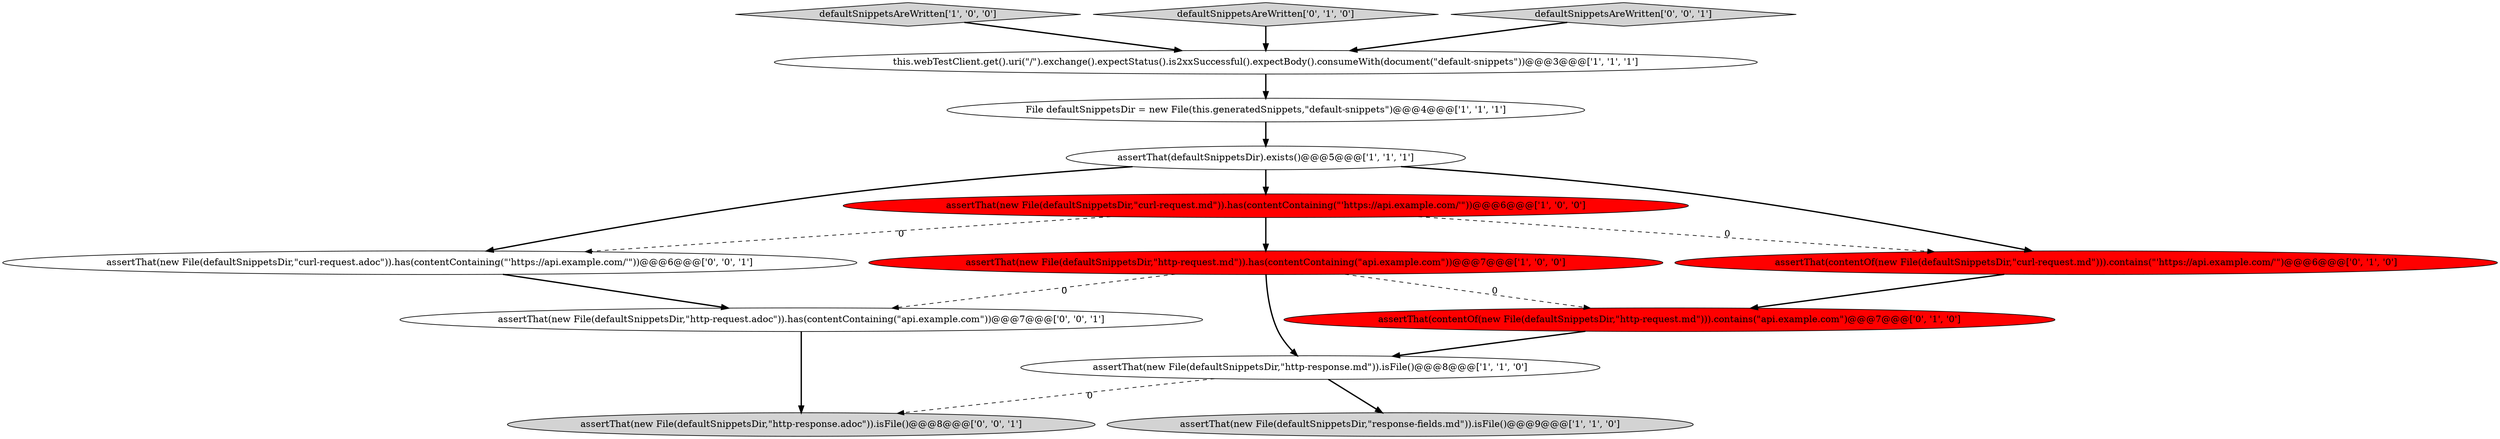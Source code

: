 digraph {
1 [style = filled, label = "File defaultSnippetsDir = new File(this.generatedSnippets,\"default-snippets\")@@@4@@@['1', '1', '1']", fillcolor = white, shape = ellipse image = "AAA0AAABBB1BBB"];
9 [style = filled, label = "assertThat(contentOf(new File(defaultSnippetsDir,\"http-request.md\"))).contains(\"api.example.com\")@@@7@@@['0', '1', '0']", fillcolor = red, shape = ellipse image = "AAA1AAABBB2BBB"];
14 [style = filled, label = "assertThat(new File(defaultSnippetsDir,\"curl-request.adoc\")).has(contentContaining(\"'https://api.example.com/'\"))@@@6@@@['0', '0', '1']", fillcolor = white, shape = ellipse image = "AAA0AAABBB3BBB"];
0 [style = filled, label = "defaultSnippetsAreWritten['1', '0', '0']", fillcolor = lightgray, shape = diamond image = "AAA0AAABBB1BBB"];
6 [style = filled, label = "assertThat(new File(defaultSnippetsDir,\"http-request.md\")).has(contentContaining(\"api.example.com\"))@@@7@@@['1', '0', '0']", fillcolor = red, shape = ellipse image = "AAA1AAABBB1BBB"];
3 [style = filled, label = "assertThat(new File(defaultSnippetsDir,\"curl-request.md\")).has(contentContaining(\"'https://api.example.com/'\"))@@@6@@@['1', '0', '0']", fillcolor = red, shape = ellipse image = "AAA1AAABBB1BBB"];
8 [style = filled, label = "defaultSnippetsAreWritten['0', '1', '0']", fillcolor = lightgray, shape = diamond image = "AAA0AAABBB2BBB"];
10 [style = filled, label = "assertThat(contentOf(new File(defaultSnippetsDir,\"curl-request.md\"))).contains(\"'https://api.example.com/'\")@@@6@@@['0', '1', '0']", fillcolor = red, shape = ellipse image = "AAA1AAABBB2BBB"];
13 [style = filled, label = "assertThat(new File(defaultSnippetsDir,\"http-response.adoc\")).isFile()@@@8@@@['0', '0', '1']", fillcolor = lightgray, shape = ellipse image = "AAA0AAABBB3BBB"];
4 [style = filled, label = "assertThat(defaultSnippetsDir).exists()@@@5@@@['1', '1', '1']", fillcolor = white, shape = ellipse image = "AAA0AAABBB1BBB"];
7 [style = filled, label = "this.webTestClient.get().uri(\"/\").exchange().expectStatus().is2xxSuccessful().expectBody().consumeWith(document(\"default-snippets\"))@@@3@@@['1', '1', '1']", fillcolor = white, shape = ellipse image = "AAA0AAABBB1BBB"];
12 [style = filled, label = "defaultSnippetsAreWritten['0', '0', '1']", fillcolor = lightgray, shape = diamond image = "AAA0AAABBB3BBB"];
2 [style = filled, label = "assertThat(new File(defaultSnippetsDir,\"response-fields.md\")).isFile()@@@9@@@['1', '1', '0']", fillcolor = lightgray, shape = ellipse image = "AAA0AAABBB1BBB"];
11 [style = filled, label = "assertThat(new File(defaultSnippetsDir,\"http-request.adoc\")).has(contentContaining(\"api.example.com\"))@@@7@@@['0', '0', '1']", fillcolor = white, shape = ellipse image = "AAA0AAABBB3BBB"];
5 [style = filled, label = "assertThat(new File(defaultSnippetsDir,\"http-response.md\")).isFile()@@@8@@@['1', '1', '0']", fillcolor = white, shape = ellipse image = "AAA0AAABBB1BBB"];
9->5 [style = bold, label=""];
5->13 [style = dashed, label="0"];
4->10 [style = bold, label=""];
6->11 [style = dashed, label="0"];
4->3 [style = bold, label=""];
3->6 [style = bold, label=""];
1->4 [style = bold, label=""];
6->5 [style = bold, label=""];
5->2 [style = bold, label=""];
10->9 [style = bold, label=""];
7->1 [style = bold, label=""];
4->14 [style = bold, label=""];
3->10 [style = dashed, label="0"];
3->14 [style = dashed, label="0"];
6->9 [style = dashed, label="0"];
14->11 [style = bold, label=""];
12->7 [style = bold, label=""];
11->13 [style = bold, label=""];
8->7 [style = bold, label=""];
0->7 [style = bold, label=""];
}
